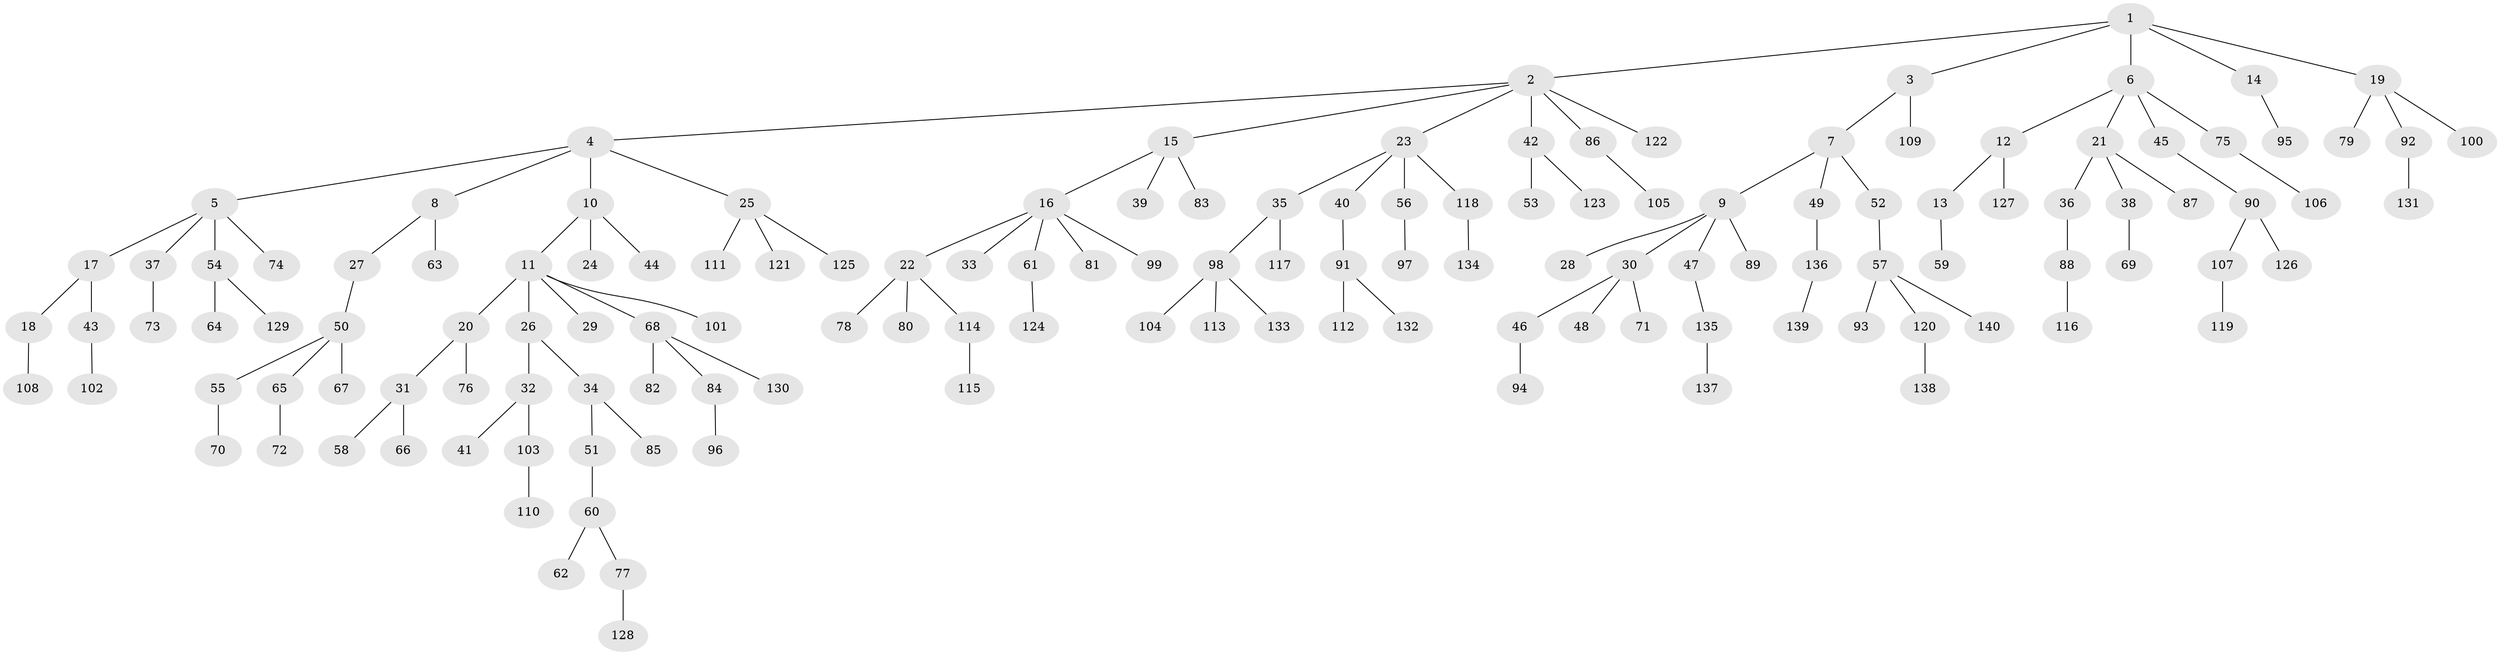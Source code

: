 // Generated by graph-tools (version 1.1) at 2025/02/03/09/25 03:02:18]
// undirected, 140 vertices, 139 edges
graph export_dot {
graph [start="1"]
  node [color=gray90,style=filled];
  1;
  2;
  3;
  4;
  5;
  6;
  7;
  8;
  9;
  10;
  11;
  12;
  13;
  14;
  15;
  16;
  17;
  18;
  19;
  20;
  21;
  22;
  23;
  24;
  25;
  26;
  27;
  28;
  29;
  30;
  31;
  32;
  33;
  34;
  35;
  36;
  37;
  38;
  39;
  40;
  41;
  42;
  43;
  44;
  45;
  46;
  47;
  48;
  49;
  50;
  51;
  52;
  53;
  54;
  55;
  56;
  57;
  58;
  59;
  60;
  61;
  62;
  63;
  64;
  65;
  66;
  67;
  68;
  69;
  70;
  71;
  72;
  73;
  74;
  75;
  76;
  77;
  78;
  79;
  80;
  81;
  82;
  83;
  84;
  85;
  86;
  87;
  88;
  89;
  90;
  91;
  92;
  93;
  94;
  95;
  96;
  97;
  98;
  99;
  100;
  101;
  102;
  103;
  104;
  105;
  106;
  107;
  108;
  109;
  110;
  111;
  112;
  113;
  114;
  115;
  116;
  117;
  118;
  119;
  120;
  121;
  122;
  123;
  124;
  125;
  126;
  127;
  128;
  129;
  130;
  131;
  132;
  133;
  134;
  135;
  136;
  137;
  138;
  139;
  140;
  1 -- 2;
  1 -- 3;
  1 -- 6;
  1 -- 14;
  1 -- 19;
  2 -- 4;
  2 -- 15;
  2 -- 23;
  2 -- 42;
  2 -- 86;
  2 -- 122;
  3 -- 7;
  3 -- 109;
  4 -- 5;
  4 -- 8;
  4 -- 10;
  4 -- 25;
  5 -- 17;
  5 -- 37;
  5 -- 54;
  5 -- 74;
  6 -- 12;
  6 -- 21;
  6 -- 45;
  6 -- 75;
  7 -- 9;
  7 -- 49;
  7 -- 52;
  8 -- 27;
  8 -- 63;
  9 -- 28;
  9 -- 30;
  9 -- 47;
  9 -- 89;
  10 -- 11;
  10 -- 24;
  10 -- 44;
  11 -- 20;
  11 -- 26;
  11 -- 29;
  11 -- 68;
  11 -- 101;
  12 -- 13;
  12 -- 127;
  13 -- 59;
  14 -- 95;
  15 -- 16;
  15 -- 39;
  15 -- 83;
  16 -- 22;
  16 -- 33;
  16 -- 61;
  16 -- 81;
  16 -- 99;
  17 -- 18;
  17 -- 43;
  18 -- 108;
  19 -- 79;
  19 -- 92;
  19 -- 100;
  20 -- 31;
  20 -- 76;
  21 -- 36;
  21 -- 38;
  21 -- 87;
  22 -- 78;
  22 -- 80;
  22 -- 114;
  23 -- 35;
  23 -- 40;
  23 -- 56;
  23 -- 118;
  25 -- 111;
  25 -- 121;
  25 -- 125;
  26 -- 32;
  26 -- 34;
  27 -- 50;
  30 -- 46;
  30 -- 48;
  30 -- 71;
  31 -- 58;
  31 -- 66;
  32 -- 41;
  32 -- 103;
  34 -- 51;
  34 -- 85;
  35 -- 98;
  35 -- 117;
  36 -- 88;
  37 -- 73;
  38 -- 69;
  40 -- 91;
  42 -- 53;
  42 -- 123;
  43 -- 102;
  45 -- 90;
  46 -- 94;
  47 -- 135;
  49 -- 136;
  50 -- 55;
  50 -- 65;
  50 -- 67;
  51 -- 60;
  52 -- 57;
  54 -- 64;
  54 -- 129;
  55 -- 70;
  56 -- 97;
  57 -- 93;
  57 -- 120;
  57 -- 140;
  60 -- 62;
  60 -- 77;
  61 -- 124;
  65 -- 72;
  68 -- 82;
  68 -- 84;
  68 -- 130;
  75 -- 106;
  77 -- 128;
  84 -- 96;
  86 -- 105;
  88 -- 116;
  90 -- 107;
  90 -- 126;
  91 -- 112;
  91 -- 132;
  92 -- 131;
  98 -- 104;
  98 -- 113;
  98 -- 133;
  103 -- 110;
  107 -- 119;
  114 -- 115;
  118 -- 134;
  120 -- 138;
  135 -- 137;
  136 -- 139;
}
